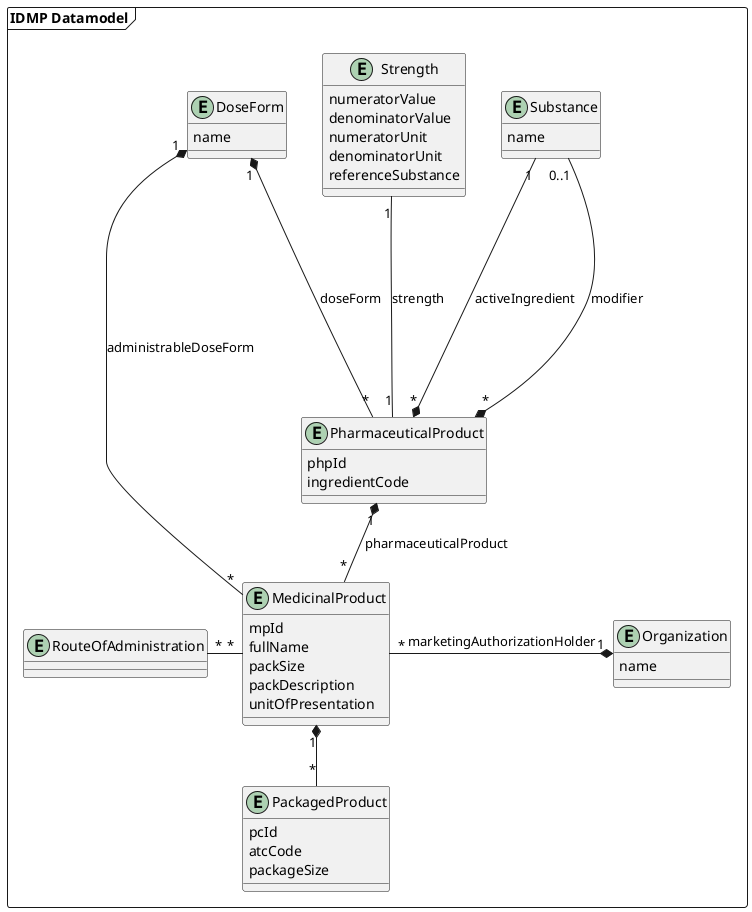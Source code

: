 @startuml
'https://plantuml.com/class-diagram

package "IDMP Datamodel" as idmpDatamodel <<frame>> {
    entity RouteOfAdministration {
    }

    together {
        entity DoseForm {
            name
        }

        entity Strength {
            numeratorValue
            denominatorValue
            numeratorUnit
            denominatorUnit
            referenceSubstance
        }

        entity Substance {
            name
        }
    }

    entity PharmaceuticalProduct {
        phpId
        ingredientCode
    }

    entity MedicinalProduct {
        mpId
        fullName
        packSize
        packDescription
        unitOfPresentation
    }

    entity PackagedProduct {
        pcId
        atcCode
        packageSize
    }

    entity Organization {
        name
    }

    Substance "1" ----* "*" PharmaceuticalProduct : activeIngredient
    Substance "0..1" ----* "*" PharmaceuticalProduct : modifier
    DoseForm "1" *-- "*" PharmaceuticalProduct : doseForm
    Strength "1" -- "1" PharmaceuticalProduct : strength

    PharmaceuticalProduct "1" *-- "*" MedicinalProduct : pharmaceuticalProduct

    MedicinalProduct "1" *-- "*" PackagedProduct
    MedicinalProduct "*" --* "1" DoseForm : administrableDoseForm
    RouteOfAdministration "*" - "*" MedicinalProduct

    MedicinalProduct "*" -* "1" Organization : marketingAuthorizationHolder
}
@enduml
